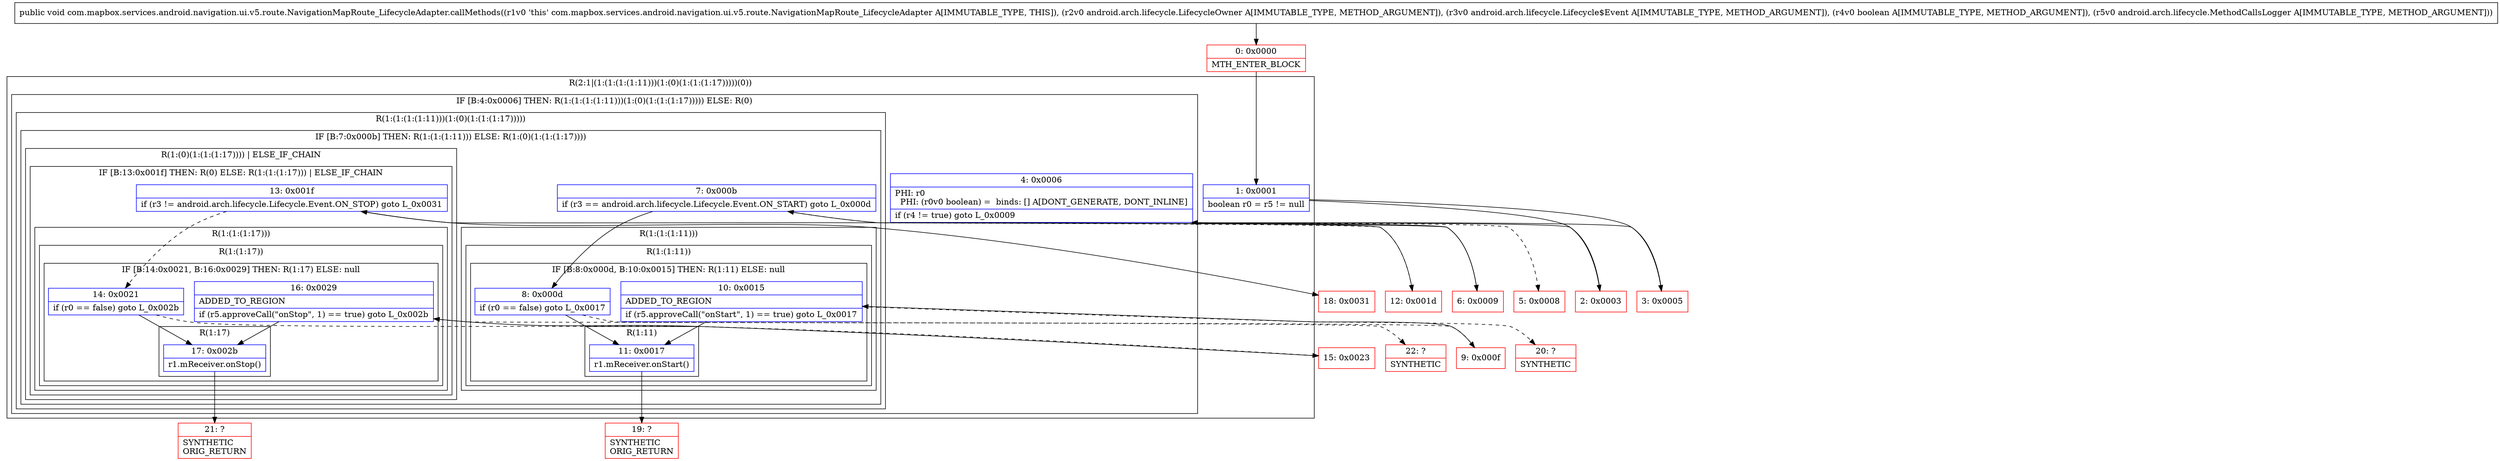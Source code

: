 digraph "CFG forcom.mapbox.services.android.navigation.ui.v5.route.NavigationMapRoute_LifecycleAdapter.callMethods(Landroid\/arch\/lifecycle\/LifecycleOwner;Landroid\/arch\/lifecycle\/Lifecycle$Event;ZLandroid\/arch\/lifecycle\/MethodCallsLogger;)V" {
subgraph cluster_Region_641124705 {
label = "R(2:1|(1:(1:(1:(1:11)))(1:(0)(1:(1:(1:17)))))(0))";
node [shape=record,color=blue];
Node_1 [shape=record,label="{1\:\ 0x0001|boolean r0 = r5 != null\l}"];
subgraph cluster_IfRegion_257461379 {
label = "IF [B:4:0x0006] THEN: R(1:(1:(1:(1:11)))(1:(0)(1:(1:(1:17))))) ELSE: R(0)";
node [shape=record,color=blue];
Node_4 [shape=record,label="{4\:\ 0x0006|PHI: r0 \l  PHI: (r0v0 boolean) =  binds: [] A[DONT_GENERATE, DONT_INLINE]\l|if (r4 != true) goto L_0x0009\l}"];
subgraph cluster_Region_1370110217 {
label = "R(1:(1:(1:(1:11)))(1:(0)(1:(1:(1:17)))))";
node [shape=record,color=blue];
subgraph cluster_IfRegion_1313624675 {
label = "IF [B:7:0x000b] THEN: R(1:(1:(1:11))) ELSE: R(1:(0)(1:(1:(1:17))))";
node [shape=record,color=blue];
Node_7 [shape=record,label="{7\:\ 0x000b|if (r3 == android.arch.lifecycle.Lifecycle.Event.ON_START) goto L_0x000d\l}"];
subgraph cluster_Region_2018638708 {
label = "R(1:(1:(1:11)))";
node [shape=record,color=blue];
subgraph cluster_Region_866540649 {
label = "R(1:(1:11))";
node [shape=record,color=blue];
subgraph cluster_IfRegion_540004473 {
label = "IF [B:8:0x000d, B:10:0x0015] THEN: R(1:11) ELSE: null";
node [shape=record,color=blue];
Node_8 [shape=record,label="{8\:\ 0x000d|if (r0 == false) goto L_0x0017\l}"];
Node_10 [shape=record,label="{10\:\ 0x0015|ADDED_TO_REGION\l|if (r5.approveCall(\"onStart\", 1) == true) goto L_0x0017\l}"];
subgraph cluster_Region_868505957 {
label = "R(1:11)";
node [shape=record,color=blue];
Node_11 [shape=record,label="{11\:\ 0x0017|r1.mReceiver.onStart()\l}"];
}
}
}
}
subgraph cluster_Region_532142644 {
label = "R(1:(0)(1:(1:(1:17)))) | ELSE_IF_CHAIN\l";
node [shape=record,color=blue];
subgraph cluster_IfRegion_1758071021 {
label = "IF [B:13:0x001f] THEN: R(0) ELSE: R(1:(1:(1:17))) | ELSE_IF_CHAIN\l";
node [shape=record,color=blue];
Node_13 [shape=record,label="{13\:\ 0x001f|if (r3 != android.arch.lifecycle.Lifecycle.Event.ON_STOP) goto L_0x0031\l}"];
subgraph cluster_Region_1762542729 {
label = "R(0)";
node [shape=record,color=blue];
}
subgraph cluster_Region_2022717372 {
label = "R(1:(1:(1:17)))";
node [shape=record,color=blue];
subgraph cluster_Region_1498887392 {
label = "R(1:(1:17))";
node [shape=record,color=blue];
subgraph cluster_IfRegion_1182474311 {
label = "IF [B:14:0x0021, B:16:0x0029] THEN: R(1:17) ELSE: null";
node [shape=record,color=blue];
Node_14 [shape=record,label="{14\:\ 0x0021|if (r0 == false) goto L_0x002b\l}"];
Node_16 [shape=record,label="{16\:\ 0x0029|ADDED_TO_REGION\l|if (r5.approveCall(\"onStop\", 1) == true) goto L_0x002b\l}"];
subgraph cluster_Region_1633866311 {
label = "R(1:17)";
node [shape=record,color=blue];
Node_17 [shape=record,label="{17\:\ 0x002b|r1.mReceiver.onStop()\l}"];
}
}
}
}
}
}
}
}
subgraph cluster_Region_2052319470 {
label = "R(0)";
node [shape=record,color=blue];
}
}
}
Node_0 [shape=record,color=red,label="{0\:\ 0x0000|MTH_ENTER_BLOCK\l}"];
Node_2 [shape=record,color=red,label="{2\:\ 0x0003}"];
Node_3 [shape=record,color=red,label="{3\:\ 0x0005}"];
Node_5 [shape=record,color=red,label="{5\:\ 0x0008}"];
Node_6 [shape=record,color=red,label="{6\:\ 0x0009}"];
Node_9 [shape=record,color=red,label="{9\:\ 0x000f}"];
Node_12 [shape=record,color=red,label="{12\:\ 0x001d}"];
Node_15 [shape=record,color=red,label="{15\:\ 0x0023}"];
Node_18 [shape=record,color=red,label="{18\:\ 0x0031}"];
Node_19 [shape=record,color=red,label="{19\:\ ?|SYNTHETIC\lORIG_RETURN\l}"];
Node_20 [shape=record,color=red,label="{20\:\ ?|SYNTHETIC\l}"];
Node_21 [shape=record,color=red,label="{21\:\ ?|SYNTHETIC\lORIG_RETURN\l}"];
Node_22 [shape=record,color=red,label="{22\:\ ?|SYNTHETIC\l}"];
MethodNode[shape=record,label="{public void com.mapbox.services.android.navigation.ui.v5.route.NavigationMapRoute_LifecycleAdapter.callMethods((r1v0 'this' com.mapbox.services.android.navigation.ui.v5.route.NavigationMapRoute_LifecycleAdapter A[IMMUTABLE_TYPE, THIS]), (r2v0 android.arch.lifecycle.LifecycleOwner A[IMMUTABLE_TYPE, METHOD_ARGUMENT]), (r3v0 android.arch.lifecycle.Lifecycle$Event A[IMMUTABLE_TYPE, METHOD_ARGUMENT]), (r4v0 boolean A[IMMUTABLE_TYPE, METHOD_ARGUMENT]), (r5v0 android.arch.lifecycle.MethodCallsLogger A[IMMUTABLE_TYPE, METHOD_ARGUMENT])) }"];
MethodNode -> Node_0;
Node_1 -> Node_2;
Node_1 -> Node_3;
Node_4 -> Node_5[style=dashed];
Node_4 -> Node_6;
Node_7 -> Node_8;
Node_7 -> Node_12[style=dashed];
Node_8 -> Node_9[style=dashed];
Node_8 -> Node_11;
Node_10 -> Node_11;
Node_10 -> Node_20[style=dashed];
Node_11 -> Node_19;
Node_13 -> Node_14[style=dashed];
Node_13 -> Node_18;
Node_14 -> Node_15[style=dashed];
Node_14 -> Node_17;
Node_16 -> Node_17;
Node_16 -> Node_22[style=dashed];
Node_17 -> Node_21;
Node_0 -> Node_1;
Node_2 -> Node_4;
Node_3 -> Node_4;
Node_6 -> Node_7;
Node_9 -> Node_10;
Node_12 -> Node_13;
Node_15 -> Node_16;
}

